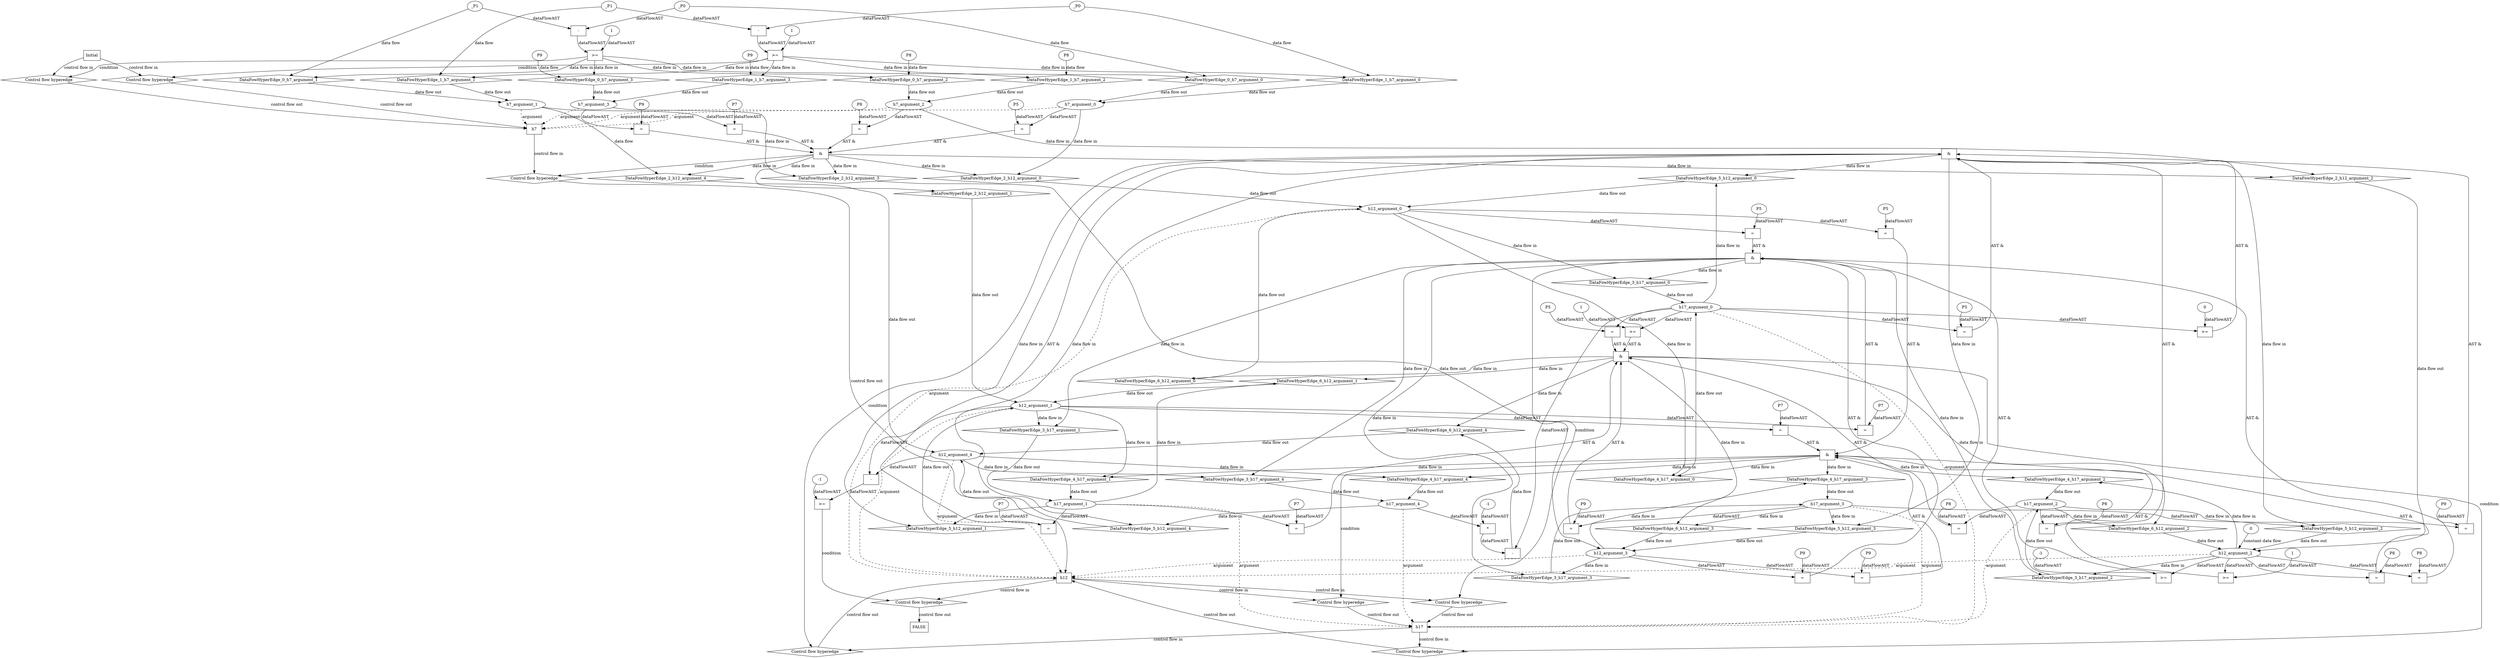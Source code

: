 digraph dag {
"h12" [label="h12" nodeName="h12" class=cfn  shape="rect"];
"h17" [label="h17" nodeName="h17" class=cfn  shape="rect"];
"h7" [label="h7" nodeName="h7" class=cfn  shape="rect"];
FALSE [label="FALSE" nodeName=FALSE class=cfn  shape="rect"];
Initial [label="Initial" nodeName=Initial class=cfn  shape="rect"];
ControlFowHyperEdge_0 [label="Control flow hyperedge" nodeName=ControlFowHyperEdge_0 class=controlFlowHyperEdge shape="diamond"];
"Initial" -> ControlFowHyperEdge_0 [label="control flow in"]
ControlFowHyperEdge_0 -> "h7" [label="control flow out"]
ControlFowHyperEdge_1 [label="Control flow hyperedge" nodeName=ControlFowHyperEdge_1 class=controlFlowHyperEdge shape="diamond"];
"Initial" -> ControlFowHyperEdge_1 [label="control flow in"]
ControlFowHyperEdge_1 -> "h7" [label="control flow out"]
ControlFowHyperEdge_2 [label="Control flow hyperedge" nodeName=ControlFowHyperEdge_2 class=controlFlowHyperEdge shape="diamond"];
"h7" -> ControlFowHyperEdge_2 [label="control flow in"]
ControlFowHyperEdge_2 -> "h12" [label="control flow out"]
ControlFowHyperEdge_3 [label="Control flow hyperedge" nodeName=ControlFowHyperEdge_3 class=controlFlowHyperEdge shape="diamond"];
"h12" -> ControlFowHyperEdge_3 [label="control flow in"]
ControlFowHyperEdge_3 -> "h17" [label="control flow out"]
ControlFowHyperEdge_4 [label="Control flow hyperedge" nodeName=ControlFowHyperEdge_4 class=controlFlowHyperEdge shape="diamond"];
"h12" -> ControlFowHyperEdge_4 [label="control flow in"]
ControlFowHyperEdge_4 -> "h17" [label="control flow out"]
ControlFowHyperEdge_5 [label="Control flow hyperedge" nodeName=ControlFowHyperEdge_5 class=controlFlowHyperEdge shape="diamond"];
"h17" -> ControlFowHyperEdge_5 [label="control flow in"]
ControlFowHyperEdge_5 -> "h12" [label="control flow out"]
ControlFowHyperEdge_6 [label="Control flow hyperedge" nodeName=ControlFowHyperEdge_6 class=controlFlowHyperEdge shape="diamond"];
"h17" -> ControlFowHyperEdge_6 [label="control flow in"]
ControlFowHyperEdge_6 -> "h12" [label="control flow out"]
ControlFowHyperEdge_7 [label="Control flow hyperedge" nodeName=ControlFowHyperEdge_7 class=controlFlowHyperEdge shape="diamond"];
"h12" -> ControlFowHyperEdge_7 [label="control flow in"]
ControlFowHyperEdge_7 -> "FALSE" [label="control flow out"]
"h7_argument_0" [label="h7_argument_0" nodeName=argument0 class=argument  head="h7" shape="oval"];
"h7_argument_0" -> "h7"[label="argument" style="dashed"]
"h7_argument_1" [label="h7_argument_1" nodeName=argument1 class=argument  head="h7" shape="oval"];
"h7_argument_1" -> "h7"[label="argument" style="dashed"]
"h7_argument_2" [label="h7_argument_2" nodeName=argument2 class=argument  head="h7" shape="oval"];
"h7_argument_2" -> "h7"[label="argument" style="dashed"]
"h7_argument_3" [label="h7_argument_3" nodeName=argument3 class=argument  head="h7" shape="oval"];
"h7_argument_3" -> "h7"[label="argument" style="dashed"]
"h12_argument_0" [label="h12_argument_0" nodeName=argument0 class=argument  head="h12" shape="oval"];
"h12_argument_0" -> "h12"[label="argument" style="dashed"]
"h12_argument_1" [label="h12_argument_1" nodeName=argument1 class=argument  head="h12" shape="oval"];
"h12_argument_1" -> "h12"[label="argument" style="dashed"]
"h12_argument_2" [label="h12_argument_2" nodeName=argument2 class=argument  head="h12" shape="oval"];
"h12_argument_2" -> "h12"[label="argument" style="dashed"]
"h12_argument_3" [label="h12_argument_3" nodeName=argument3 class=argument  head="h12" shape="oval"];
"h12_argument_3" -> "h12"[label="argument" style="dashed"]
"h12_argument_4" [label="h12_argument_4" nodeName=argument4 class=argument  head="h12" shape="oval"];
"h12_argument_4" -> "h12"[label="argument" style="dashed"]
"h17_argument_0" [label="h17_argument_0" nodeName=argument0 class=argument  head="h17" shape="oval"];
"h17_argument_0" -> "h17"[label="argument" style="dashed"]
"h17_argument_1" [label="h17_argument_1" nodeName=argument1 class=argument  head="h17" shape="oval"];
"h17_argument_1" -> "h17"[label="argument" style="dashed"]
"h17_argument_2" [label="h17_argument_2" nodeName=argument2 class=argument  head="h17" shape="oval"];
"h17_argument_2" -> "h17"[label="argument" style="dashed"]
"h17_argument_3" [label="h17_argument_3" nodeName=argument3 class=argument  head="h17" shape="oval"];
"h17_argument_3" -> "h17"[label="argument" style="dashed"]
"h17_argument_4" [label="h17_argument_4" nodeName=argument4 class=argument  head="h17" shape="oval"];
"h17_argument_4" -> "h17"[label="argument" style="dashed"]

"xxxh7___Initial_0xxxguard_0_node_0" [label=">=" nodeName="xxxh7___Initial_0xxxguard_0_node_0" class=Operator  shape="rect"];
"xxxh7___Initial_0xxxguard_0_node_1" [label="-" nodeName="xxxh7___Initial_0xxxguard_0_node_1" class= Operator shape="rect"];
"xxxh7___Initial_0xxxguard_0_node_4" [label="1" nodeName="xxxh7___Initial_0xxxguard_0_node_4" class=Literal ];
"xxxh7___Initial_0xxxguard_0_node_1" -> "xxxh7___Initial_0xxxguard_0_node_0"[label="dataFlowAST"]
"xxxh7___Initial_0xxxguard_0_node_4" -> "xxxh7___Initial_0xxxguard_0_node_0"[label="dataFlowAST"]
"xxxh7___Initial_0xxxdataFlow1_node_0" -> "xxxh7___Initial_0xxxguard_0_node_1"[label="dataFlowAST"]
"xxxh7___Initial_0xxxdataFlow_0_node_0" -> "xxxh7___Initial_0xxxguard_0_node_1"[label="dataFlowAST"]

"xxxh7___Initial_0xxxguard_0_node_0" -> "ControlFowHyperEdge_0" [label="condition"];
"xxxh7___Initial_0xxxdataFlow_0_node_0" [label="_P0" nodeName="xxxh7___Initial_0xxxdataFlow_0_node_0" class=Constant ];

"xxxh7___Initial_0xxxdataFlow_0_node_0" -> "DataFowHyperEdge_0_h7_argument_0" [label="data flow"];
"xxxh7___Initial_0xxxdataFlow1_node_0" [label="_P1" nodeName="xxxh7___Initial_0xxxdataFlow1_node_0" class=Constant ];

"xxxh7___Initial_0xxxdataFlow1_node_0" -> "DataFowHyperEdge_0_h7_argument_1" [label="data flow"];
"xxxh7___Initial_0xxxdataFlow2_node_0" [label="P8" nodeName="xxxh7___Initial_0xxxdataFlow2_node_0" class=Constant ];

"xxxh7___Initial_0xxxdataFlow2_node_0" -> "DataFowHyperEdge_0_h7_argument_2" [label="data flow"];
"xxxh7___Initial_0xxxdataFlow3_node_0" [label="P9" nodeName="xxxh7___Initial_0xxxdataFlow3_node_0" class=Constant ];

"xxxh7___Initial_0xxxdataFlow3_node_0" -> "DataFowHyperEdge_0_h7_argument_3" [label="data flow"];
"xxxh7___Initial_1xxxguard_0_node_0" [label=">=" nodeName="xxxh7___Initial_1xxxguard_0_node_0" class=Operator  shape="rect"];
"xxxh7___Initial_1xxxguard_0_node_1" [label="-" nodeName="xxxh7___Initial_1xxxguard_0_node_1" class= Operator shape="rect"];
"xxxh7___Initial_1xxxguard_0_node_4" [label="1" nodeName="xxxh7___Initial_1xxxguard_0_node_4" class=Literal ];
"xxxh7___Initial_1xxxguard_0_node_1" -> "xxxh7___Initial_1xxxguard_0_node_0"[label="dataFlowAST"]
"xxxh7___Initial_1xxxguard_0_node_4" -> "xxxh7___Initial_1xxxguard_0_node_0"[label="dataFlowAST"]
"xxxh7___Initial_1xxxdataFlow_0_node_0" -> "xxxh7___Initial_1xxxguard_0_node_1"[label="dataFlowAST"]
"xxxh7___Initial_1xxxdataFlow1_node_0" -> "xxxh7___Initial_1xxxguard_0_node_1"[label="dataFlowAST"]

"xxxh7___Initial_1xxxguard_0_node_0" -> "ControlFowHyperEdge_1" [label="condition"];
"xxxh7___Initial_1xxxdataFlow_0_node_0" [label="_P0" nodeName="xxxh7___Initial_1xxxdataFlow_0_node_0" class=Constant ];

"xxxh7___Initial_1xxxdataFlow_0_node_0" -> "DataFowHyperEdge_1_h7_argument_0" [label="data flow"];
"xxxh7___Initial_1xxxdataFlow1_node_0" [label="_P1" nodeName="xxxh7___Initial_1xxxdataFlow1_node_0" class=Constant ];

"xxxh7___Initial_1xxxdataFlow1_node_0" -> "DataFowHyperEdge_1_h7_argument_1" [label="data flow"];
"xxxh7___Initial_1xxxdataFlow2_node_0" [label="P8" nodeName="xxxh7___Initial_1xxxdataFlow2_node_0" class=Constant ];

"xxxh7___Initial_1xxxdataFlow2_node_0" -> "DataFowHyperEdge_1_h7_argument_2" [label="data flow"];
"xxxh7___Initial_1xxxdataFlow3_node_0" [label="P9" nodeName="xxxh7___Initial_1xxxdataFlow3_node_0" class=Constant ];

"xxxh7___Initial_1xxxdataFlow3_node_0" -> "DataFowHyperEdge_1_h7_argument_3" [label="data flow"];
"xxxh12___h7_2xxx_and" [label="&" nodeName="xxxh12___h7_2xxx_and" class=Operator shape="rect"];
"xxxh12___h7_2xxxguard_0_node_0" [label="=" nodeName="xxxh12___h7_2xxxguard_0_node_0" class=Operator  shape="rect"];
"xxxh12___h7_2xxxguard_0_node_1" [label="P5" nodeName="xxxh12___h7_2xxxguard_0_node_1" class=Constant ];
"xxxh12___h7_2xxxguard_0_node_1" -> "xxxh12___h7_2xxxguard_0_node_0"[label="dataFlowAST"]
"h7_argument_0" -> "xxxh12___h7_2xxxguard_0_node_0"[label="dataFlowAST"]

"xxxh12___h7_2xxxguard_0_node_0" -> "xxxh12___h7_2xxx_and" [label="AST &"];
"xxxh12___h7_2xxxguard1_node_0" [label="=" nodeName="xxxh12___h7_2xxxguard1_node_0" class=Operator  shape="rect"];
"xxxh12___h7_2xxxguard1_node_1" [label="P8" nodeName="xxxh12___h7_2xxxguard1_node_1" class=Constant ];
"xxxh12___h7_2xxxguard1_node_1" -> "xxxh12___h7_2xxxguard1_node_0"[label="dataFlowAST"]
"h7_argument_2" -> "xxxh12___h7_2xxxguard1_node_0"[label="dataFlowAST"]

"xxxh12___h7_2xxxguard1_node_0" -> "xxxh12___h7_2xxx_and" [label="AST &"];
"xxxh12___h7_2xxxguard2_node_0" [label="=" nodeName="xxxh12___h7_2xxxguard2_node_0" class=Operator  shape="rect"];
"xxxh12___h7_2xxxguard2_node_1" [label="P9" nodeName="xxxh12___h7_2xxxguard2_node_1" class=Constant ];
"xxxh12___h7_2xxxguard2_node_1" -> "xxxh12___h7_2xxxguard2_node_0"[label="dataFlowAST"]
"h7_argument_3" -> "xxxh12___h7_2xxxguard2_node_0"[label="dataFlowAST"]

"xxxh12___h7_2xxxguard2_node_0" -> "xxxh12___h7_2xxx_and" [label="AST &"];
"xxxh12___h7_2xxxguard3_node_0" [label="=" nodeName="xxxh12___h7_2xxxguard3_node_0" class=Operator  shape="rect"];
"xxxh12___h7_2xxxguard3_node_1" [label="P7" nodeName="xxxh12___h7_2xxxguard3_node_1" class=Constant ];
"xxxh12___h7_2xxxguard3_node_1" -> "xxxh12___h7_2xxxguard3_node_0"[label="dataFlowAST"]
"h7_argument_1" -> "xxxh12___h7_2xxxguard3_node_0"[label="dataFlowAST"]

"xxxh12___h7_2xxxguard3_node_0" -> "xxxh12___h7_2xxx_and" [label="AST &"];
"xxxh12___h7_2xxx_and" -> "ControlFowHyperEdge_2" [label="condition"];

"h7_argument_1" -> "DataFowHyperEdge_2_h12_argument_4" [label="data flow"];
"xxxh17___h12_3xxx_and" [label="&" nodeName="xxxh17___h12_3xxx_and" class=Operator shape="rect"];
"xxxh17___h12_3xxxguard2_node_0" [label=">=" nodeName="xxxh17___h12_3xxxguard2_node_0" class=Operator  shape="rect"];
"xxxh17___h12_3xxxguard2_node_1" [label="-1" nodeName="xxxh17___h12_3xxxguard2_node_1" class=Literal ];
"xxxh17___h12_3xxxguard2_node_1" -> "xxxh17___h12_3xxxguard2_node_0"[label="dataFlowAST"]
"h12_argument_2" -> "xxxh17___h12_3xxxguard2_node_0"[label="dataFlowAST"]

"xxxh17___h12_3xxxguard2_node_0" -> "xxxh17___h12_3xxx_and" [label="AST &"];
"xxxh17___h12_3xxxguard4_node_0" [label="=" nodeName="xxxh17___h12_3xxxguard4_node_0" class=Operator  shape="rect"];
"xxxh17___h12_3xxxguard4_node_1" [label="P7" nodeName="xxxh17___h12_3xxxguard4_node_1" class=Constant ];
"xxxh17___h12_3xxxguard4_node_1" -> "xxxh17___h12_3xxxguard4_node_0"[label="dataFlowAST"]
"h12_argument_1" -> "xxxh17___h12_3xxxguard4_node_0"[label="dataFlowAST"]

"xxxh17___h12_3xxxguard4_node_0" -> "xxxh17___h12_3xxx_and" [label="AST &"];
"xxxh17___h12_3xxxguard1_node_0" [label="=" nodeName="xxxh17___h12_3xxxguard1_node_0" class=Operator  shape="rect"];
"xxxh17___h12_3xxxguard1_node_1" [label="P8" nodeName="xxxh17___h12_3xxxguard1_node_1" class=Constant ];
"xxxh17___h12_3xxxguard1_node_1" -> "xxxh17___h12_3xxxguard1_node_0"[label="dataFlowAST"]
"h12_argument_2" -> "xxxh17___h12_3xxxguard1_node_0"[label="dataFlowAST"]

"xxxh17___h12_3xxxguard1_node_0" -> "xxxh17___h12_3xxx_and" [label="AST &"];
"xxxh17___h12_3xxxguard_0_node_0" [label="=" nodeName="xxxh17___h12_3xxxguard_0_node_0" class=Operator  shape="rect"];
"xxxh17___h12_3xxxguard_0_node_1" [label="P9" nodeName="xxxh17___h12_3xxxguard_0_node_1" class=Constant ];
"xxxh17___h12_3xxxguard_0_node_1" -> "xxxh17___h12_3xxxguard_0_node_0"[label="dataFlowAST"]
"h12_argument_3" -> "xxxh17___h12_3xxxguard_0_node_0"[label="dataFlowAST"]

"xxxh17___h12_3xxxguard_0_node_0" -> "xxxh17___h12_3xxx_and" [label="AST &"];
"xxxh17___h12_3xxxguard3_node_0" [label="=" nodeName="xxxh17___h12_3xxxguard3_node_0" class=Operator  shape="rect"];
"xxxh17___h12_3xxxguard3_node_1" [label="P5" nodeName="xxxh17___h12_3xxxguard3_node_1" class=Constant ];
"xxxh17___h12_3xxxguard3_node_1" -> "xxxh17___h12_3xxxguard3_node_0"[label="dataFlowAST"]
"h12_argument_0" -> "xxxh17___h12_3xxxguard3_node_0"[label="dataFlowAST"]

"xxxh17___h12_3xxxguard3_node_0" -> "xxxh17___h12_3xxx_and" [label="AST &"];
"xxxh17___h12_3xxx_and" -> "ControlFowHyperEdge_3" [label="condition"];
"xxxh17___h12_4xxx_and" [label="&" nodeName="xxxh17___h12_4xxx_and" class=Operator shape="rect"];
"xxxh17___h12_4xxxguard3_node_0" [label="=" nodeName="xxxh17___h12_4xxxguard3_node_0" class=Operator  shape="rect"];
"xxxh17___h12_4xxxguard3_node_1" [label="P5" nodeName="xxxh17___h12_4xxxguard3_node_1" class=Constant ];
"xxxh17___h12_4xxxguard3_node_1" -> "xxxh17___h12_4xxxguard3_node_0"[label="dataFlowAST"]
"h12_argument_0" -> "xxxh17___h12_4xxxguard3_node_0"[label="dataFlowAST"]

"xxxh17___h12_4xxxguard3_node_0" -> "xxxh17___h12_4xxx_and" [label="AST &"];
"xxxh17___h12_4xxxguard2_node_0" [label=">=" nodeName="xxxh17___h12_4xxxguard2_node_0" class=Operator  shape="rect"];
"xxxh17___h12_4xxxguard2_node_2" [label="1" nodeName="xxxh17___h12_4xxxguard2_node_2" class=Literal ];
"h12_argument_2" -> "xxxh17___h12_4xxxguard2_node_0"[label="dataFlowAST"]
"xxxh17___h12_4xxxguard2_node_2" -> "xxxh17___h12_4xxxguard2_node_0"[label="dataFlowAST"]

"xxxh17___h12_4xxxguard2_node_0" -> "xxxh17___h12_4xxx_and" [label="AST &"];
"xxxh17___h12_4xxxguard_0_node_0" [label="=" nodeName="xxxh17___h12_4xxxguard_0_node_0" class=Operator  shape="rect"];
"xxxh17___h12_4xxxguard_0_node_1" [label="P9" nodeName="xxxh17___h12_4xxxguard_0_node_1" class=Constant ];
"xxxh17___h12_4xxxguard_0_node_1" -> "xxxh17___h12_4xxxguard_0_node_0"[label="dataFlowAST"]
"h12_argument_3" -> "xxxh17___h12_4xxxguard_0_node_0"[label="dataFlowAST"]

"xxxh17___h12_4xxxguard_0_node_0" -> "xxxh17___h12_4xxx_and" [label="AST &"];
"xxxh17___h12_4xxxguard1_node_0" [label="=" nodeName="xxxh17___h12_4xxxguard1_node_0" class=Operator  shape="rect"];
"xxxh17___h12_4xxxguard1_node_1" [label="P8" nodeName="xxxh17___h12_4xxxguard1_node_1" class=Constant ];
"xxxh17___h12_4xxxguard1_node_1" -> "xxxh17___h12_4xxxguard1_node_0"[label="dataFlowAST"]
"h12_argument_2" -> "xxxh17___h12_4xxxguard1_node_0"[label="dataFlowAST"]

"xxxh17___h12_4xxxguard1_node_0" -> "xxxh17___h12_4xxx_and" [label="AST &"];
"xxxh17___h12_4xxxguard4_node_0" [label="=" nodeName="xxxh17___h12_4xxxguard4_node_0" class=Operator  shape="rect"];
"xxxh17___h12_4xxxguard4_node_1" [label="P7" nodeName="xxxh17___h12_4xxxguard4_node_1" class=Constant ];
"xxxh17___h12_4xxxguard4_node_1" -> "xxxh17___h12_4xxxguard4_node_0"[label="dataFlowAST"]
"h12_argument_1" -> "xxxh17___h12_4xxxguard4_node_0"[label="dataFlowAST"]

"xxxh17___h12_4xxxguard4_node_0" -> "xxxh17___h12_4xxx_and" [label="AST &"];
"xxxh17___h12_4xxx_and" -> "ControlFowHyperEdge_4" [label="condition"];
"xxxh12___h17_5xxx_and" [label="&" nodeName="xxxh12___h17_5xxx_and" class=Operator shape="rect"];
"xxxh12___h17_5xxxguard4_node_0" [label="=" nodeName="xxxh12___h17_5xxxguard4_node_0" class=Operator  shape="rect"];
"xxxh12___h17_5xxxguard4_node_1" [label="P7" nodeName="xxxh12___h17_5xxxguard4_node_1" class=Constant ];
"xxxh12___h17_5xxxguard4_node_1" -> "xxxh12___h17_5xxxguard4_node_0"[label="dataFlowAST"]
"h17_argument_1" -> "xxxh12___h17_5xxxguard4_node_0"[label="dataFlowAST"]

"xxxh12___h17_5xxxguard4_node_0" -> "xxxh12___h17_5xxx_and" [label="AST &"];
"xxxh12___h17_5xxxguard1_node_0" [label="=" nodeName="xxxh12___h17_5xxxguard1_node_0" class=Operator  shape="rect"];
"xxxh12___h17_5xxxguard1_node_1" [label="P8" nodeName="xxxh12___h17_5xxxguard1_node_1" class=Constant ];
"xxxh12___h17_5xxxguard1_node_1" -> "xxxh12___h17_5xxxguard1_node_0"[label="dataFlowAST"]
"h17_argument_2" -> "xxxh12___h17_5xxxguard1_node_0"[label="dataFlowAST"]

"xxxh12___h17_5xxxguard1_node_0" -> "xxxh12___h17_5xxx_and" [label="AST &"];
"xxxh12___h17_5xxxguard_0_node_0" [label="=" nodeName="xxxh12___h17_5xxxguard_0_node_0" class=Operator  shape="rect"];
"xxxh12___h17_5xxxguard_0_node_1" [label="P9" nodeName="xxxh12___h17_5xxxguard_0_node_1" class=Constant ];
"xxxh12___h17_5xxxguard_0_node_1" -> "xxxh12___h17_5xxxguard_0_node_0"[label="dataFlowAST"]
"h17_argument_3" -> "xxxh12___h17_5xxxguard_0_node_0"[label="dataFlowAST"]

"xxxh12___h17_5xxxguard_0_node_0" -> "xxxh12___h17_5xxx_and" [label="AST &"];
"xxxh12___h17_5xxxguard3_node_0" [label="=" nodeName="xxxh12___h17_5xxxguard3_node_0" class=Operator  shape="rect"];
"xxxh12___h17_5xxxguard3_node_1" [label="P5" nodeName="xxxh12___h17_5xxxguard3_node_1" class=Constant ];
"xxxh12___h17_5xxxguard3_node_1" -> "xxxh12___h17_5xxxguard3_node_0"[label="dataFlowAST"]
"h17_argument_0" -> "xxxh12___h17_5xxxguard3_node_0"[label="dataFlowAST"]

"xxxh12___h17_5xxxguard3_node_0" -> "xxxh12___h17_5xxx_and" [label="AST &"];
"xxxh12___h17_5xxxguard2_node_0" [label=">=" nodeName="xxxh12___h17_5xxxguard2_node_0" class=Operator  shape="rect"];
"xxxh12___h17_5xxxguard2_node_1" [label="0" nodeName="xxxh12___h17_5xxxguard2_node_1" class=Literal ];
"xxxh12___h17_5xxxguard2_node_1" -> "xxxh12___h17_5xxxguard2_node_0"[label="dataFlowAST"]
"h17_argument_0" -> "xxxh12___h17_5xxxguard2_node_0"[label="dataFlowAST"]

"xxxh12___h17_5xxxguard2_node_0" -> "xxxh12___h17_5xxx_and" [label="AST &"];
"xxxh12___h17_5xxx_and" -> "ControlFowHyperEdge_5" [label="condition"];
"xxxh12___h17_6xxx_and" [label="&" nodeName="xxxh12___h17_6xxx_and" class=Operator shape="rect"];
"xxxh12___h17_6xxxguard3_node_0" [label="=" nodeName="xxxh12___h17_6xxxguard3_node_0" class=Operator  shape="rect"];
"xxxh12___h17_6xxxguard3_node_1" [label="P5" nodeName="xxxh12___h17_6xxxguard3_node_1" class=Constant ];
"xxxh12___h17_6xxxguard3_node_1" -> "xxxh12___h17_6xxxguard3_node_0"[label="dataFlowAST"]
"h17_argument_0" -> "xxxh12___h17_6xxxguard3_node_0"[label="dataFlowAST"]

"xxxh12___h17_6xxxguard3_node_0" -> "xxxh12___h17_6xxx_and" [label="AST &"];
"xxxh12___h17_6xxxguard4_node_0" [label="=" nodeName="xxxh12___h17_6xxxguard4_node_0" class=Operator  shape="rect"];
"xxxh12___h17_6xxxguard4_node_1" [label="P7" nodeName="xxxh12___h17_6xxxguard4_node_1" class=Constant ];
"xxxh12___h17_6xxxguard4_node_1" -> "xxxh12___h17_6xxxguard4_node_0"[label="dataFlowAST"]
"h17_argument_1" -> "xxxh12___h17_6xxxguard4_node_0"[label="dataFlowAST"]

"xxxh12___h17_6xxxguard4_node_0" -> "xxxh12___h17_6xxx_and" [label="AST &"];
"xxxh12___h17_6xxxguard2_node_0" [label=">=" nodeName="xxxh12___h17_6xxxguard2_node_0" class=Operator  shape="rect"];
"xxxh12___h17_6xxxguard2_node_2" [label="1" nodeName="xxxh12___h17_6xxxguard2_node_2" class=Literal ];
"h17_argument_0" -> "xxxh12___h17_6xxxguard2_node_0"[label="dataFlowAST"]
"xxxh12___h17_6xxxguard2_node_2" -> "xxxh12___h17_6xxxguard2_node_0"[label="dataFlowAST"]

"xxxh12___h17_6xxxguard2_node_0" -> "xxxh12___h17_6xxx_and" [label="AST &"];
"xxxh12___h17_6xxxguard_0_node_0" [label="=" nodeName="xxxh12___h17_6xxxguard_0_node_0" class=Operator  shape="rect"];
"xxxh12___h17_6xxxguard_0_node_1" [label="P9" nodeName="xxxh12___h17_6xxxguard_0_node_1" class=Constant ];
"xxxh12___h17_6xxxguard_0_node_1" -> "xxxh12___h17_6xxxguard_0_node_0"[label="dataFlowAST"]
"h17_argument_3" -> "xxxh12___h17_6xxxguard_0_node_0"[label="dataFlowAST"]

"xxxh12___h17_6xxxguard_0_node_0" -> "xxxh12___h17_6xxx_and" [label="AST &"];
"xxxh12___h17_6xxxguard1_node_0" [label="=" nodeName="xxxh12___h17_6xxxguard1_node_0" class=Operator  shape="rect"];
"xxxh12___h17_6xxxguard1_node_1" [label="P8" nodeName="xxxh12___h17_6xxxguard1_node_1" class=Constant ];
"xxxh12___h17_6xxxguard1_node_1" -> "xxxh12___h17_6xxxguard1_node_0"[label="dataFlowAST"]
"h17_argument_2" -> "xxxh12___h17_6xxxguard1_node_0"[label="dataFlowAST"]

"xxxh12___h17_6xxxguard1_node_0" -> "xxxh12___h17_6xxx_and" [label="AST &"];
"xxxh12___h17_6xxx_and" -> "ControlFowHyperEdge_6" [label="condition"];
"xxxh12___h17_6xxxdataFlow_0_node_0" [label="-" nodeName="xxxh12___h17_6xxxdataFlow_0_node_0" class= Operator shape="rect"];
"xxxh12___h17_6xxxdataFlow_0_node_2" [label="*" nodeName="xxxh12___h17_6xxxdataFlow_0_node_2" class=Operator  shape="rect"];
"xxxh12___h17_6xxxdataFlow_0_node_3" [label="-1" nodeName="xxxh12___h17_6xxxdataFlow_0_node_3" class=Coeff ];
"h17_argument_0" -> "xxxh12___h17_6xxxdataFlow_0_node_0"[label="dataFlowAST"]
"xxxh12___h17_6xxxdataFlow_0_node_2" -> "xxxh12___h17_6xxxdataFlow_0_node_0"[label="dataFlowAST"]
"h17_argument_4" -> "xxxh12___h17_6xxxdataFlow_0_node_2"[label="dataFlowAST"]
"xxxh12___h17_6xxxdataFlow_0_node_3" -> "xxxh12___h17_6xxxdataFlow_0_node_2"[label="dataFlowAST"]

"xxxh12___h17_6xxxdataFlow_0_node_0" -> "DataFowHyperEdge_6_h12_argument_4" [label="data flow"];
"xxxFALSE___h12_7xxxguard_0_node_0" [label=">=" nodeName="xxxFALSE___h12_7xxxguard_0_node_0" class=Operator  shape="rect"];
"xxxFALSE___h12_7xxxguard_0_node_1" [label="-1" nodeName="xxxFALSE___h12_7xxxguard_0_node_1" class=Literal ];
"xxxFALSE___h12_7xxxguard_0_node_2" [label="-" nodeName="xxxFALSE___h12_7xxxguard_0_node_2" class= Operator shape="rect"];
"xxxFALSE___h12_7xxxguard_0_node_1" -> "xxxFALSE___h12_7xxxguard_0_node_0"[label="dataFlowAST"]
"xxxFALSE___h12_7xxxguard_0_node_2" -> "xxxFALSE___h12_7xxxguard_0_node_0"[label="dataFlowAST"]
"h12_argument_4" -> "xxxFALSE___h12_7xxxguard_0_node_2"[label="dataFlowAST"]
"h12_argument_1" -> "xxxFALSE___h12_7xxxguard_0_node_2"[label="dataFlowAST"]

"xxxFALSE___h12_7xxxguard_0_node_0" -> "ControlFowHyperEdge_7" [label="condition"];
"DataFowHyperEdge_0_h7_argument_0" [label="DataFowHyperEdge_0_h7_argument_0" nodeName="DataFowHyperEdge_0_h7_argument_0" class=DataFlowHyperedge shape="diamond"];
"DataFowHyperEdge_0_h7_argument_0" -> "h7_argument_0"[label="data flow out"]
"xxxh7___Initial_0xxxguard_0_node_0" -> "DataFowHyperEdge_0_h7_argument_0"[label="data flow in"]
"DataFowHyperEdge_0_h7_argument_1" [label="DataFowHyperEdge_0_h7_argument_1" nodeName="DataFowHyperEdge_0_h7_argument_1" class=DataFlowHyperedge shape="diamond"];
"DataFowHyperEdge_0_h7_argument_1" -> "h7_argument_1"[label="data flow out"]
"xxxh7___Initial_0xxxguard_0_node_0" -> "DataFowHyperEdge_0_h7_argument_1"[label="data flow in"]
"DataFowHyperEdge_0_h7_argument_2" [label="DataFowHyperEdge_0_h7_argument_2" nodeName="DataFowHyperEdge_0_h7_argument_2" class=DataFlowHyperedge shape="diamond"];
"DataFowHyperEdge_0_h7_argument_2" -> "h7_argument_2"[label="data flow out"]
"xxxh7___Initial_0xxxguard_0_node_0" -> "DataFowHyperEdge_0_h7_argument_2"[label="data flow in"]
"DataFowHyperEdge_0_h7_argument_3" [label="DataFowHyperEdge_0_h7_argument_3" nodeName="DataFowHyperEdge_0_h7_argument_3" class=DataFlowHyperedge shape="diamond"];
"DataFowHyperEdge_0_h7_argument_3" -> "h7_argument_3"[label="data flow out"]
"xxxh7___Initial_0xxxguard_0_node_0" -> "DataFowHyperEdge_0_h7_argument_3"[label="data flow in"]
"DataFowHyperEdge_1_h7_argument_0" [label="DataFowHyperEdge_1_h7_argument_0" nodeName="DataFowHyperEdge_1_h7_argument_0" class=DataFlowHyperedge shape="diamond"];
"DataFowHyperEdge_1_h7_argument_0" -> "h7_argument_0"[label="data flow out"]
"xxxh7___Initial_1xxxguard_0_node_0" -> "DataFowHyperEdge_1_h7_argument_0"[label="data flow in"]
"DataFowHyperEdge_1_h7_argument_1" [label="DataFowHyperEdge_1_h7_argument_1" nodeName="DataFowHyperEdge_1_h7_argument_1" class=DataFlowHyperedge shape="diamond"];
"DataFowHyperEdge_1_h7_argument_1" -> "h7_argument_1"[label="data flow out"]
"xxxh7___Initial_1xxxguard_0_node_0" -> "DataFowHyperEdge_1_h7_argument_1"[label="data flow in"]
"DataFowHyperEdge_1_h7_argument_2" [label="DataFowHyperEdge_1_h7_argument_2" nodeName="DataFowHyperEdge_1_h7_argument_2" class=DataFlowHyperedge shape="diamond"];
"DataFowHyperEdge_1_h7_argument_2" -> "h7_argument_2"[label="data flow out"]
"xxxh7___Initial_1xxxguard_0_node_0" -> "DataFowHyperEdge_1_h7_argument_2"[label="data flow in"]
"DataFowHyperEdge_1_h7_argument_3" [label="DataFowHyperEdge_1_h7_argument_3" nodeName="DataFowHyperEdge_1_h7_argument_3" class=DataFlowHyperedge shape="diamond"];
"DataFowHyperEdge_1_h7_argument_3" -> "h7_argument_3"[label="data flow out"]
"xxxh7___Initial_1xxxguard_0_node_0" -> "DataFowHyperEdge_1_h7_argument_3"[label="data flow in"]
"DataFowHyperEdge_2_h12_argument_0" [label="DataFowHyperEdge_2_h12_argument_0" nodeName="DataFowHyperEdge_2_h12_argument_0" class=DataFlowHyperedge shape="diamond"];
"DataFowHyperEdge_2_h12_argument_0" -> "h12_argument_0"[label="data flow out"]
"xxxh12___h7_2xxx_and" -> "DataFowHyperEdge_2_h12_argument_0"[label="data flow in"]
"DataFowHyperEdge_2_h12_argument_1" [label="DataFowHyperEdge_2_h12_argument_1" nodeName="DataFowHyperEdge_2_h12_argument_1" class=DataFlowHyperedge shape="diamond"];
"DataFowHyperEdge_2_h12_argument_1" -> "h12_argument_1"[label="data flow out"]
"xxxh12___h7_2xxx_and" -> "DataFowHyperEdge_2_h12_argument_1"[label="data flow in"]
"DataFowHyperEdge_2_h12_argument_2" [label="DataFowHyperEdge_2_h12_argument_2" nodeName="DataFowHyperEdge_2_h12_argument_2" class=DataFlowHyperedge shape="diamond"];
"DataFowHyperEdge_2_h12_argument_2" -> "h12_argument_2"[label="data flow out"]
"xxxh12___h7_2xxx_and" -> "DataFowHyperEdge_2_h12_argument_2"[label="data flow in"]
"DataFowHyperEdge_2_h12_argument_3" [label="DataFowHyperEdge_2_h12_argument_3" nodeName="DataFowHyperEdge_2_h12_argument_3" class=DataFlowHyperedge shape="diamond"];
"DataFowHyperEdge_2_h12_argument_3" -> "h12_argument_3"[label="data flow out"]
"xxxh12___h7_2xxx_and" -> "DataFowHyperEdge_2_h12_argument_3"[label="data flow in"]
"DataFowHyperEdge_2_h12_argument_4" [label="DataFowHyperEdge_2_h12_argument_4" nodeName="DataFowHyperEdge_2_h12_argument_4" class=DataFlowHyperedge shape="diamond"];
"DataFowHyperEdge_2_h12_argument_4" -> "h12_argument_4"[label="data flow out"]
"xxxh12___h7_2xxx_and" -> "DataFowHyperEdge_2_h12_argument_4"[label="data flow in"]
"DataFowHyperEdge_3_h17_argument_0" [label="DataFowHyperEdge_3_h17_argument_0" nodeName="DataFowHyperEdge_3_h17_argument_0" class=DataFlowHyperedge shape="diamond"];
"DataFowHyperEdge_3_h17_argument_0" -> "h17_argument_0"[label="data flow out"]
"xxxh17___h12_3xxx_and" -> "DataFowHyperEdge_3_h17_argument_0"[label="data flow in"]
"DataFowHyperEdge_3_h17_argument_1" [label="DataFowHyperEdge_3_h17_argument_1" nodeName="DataFowHyperEdge_3_h17_argument_1" class=DataFlowHyperedge shape="diamond"];
"DataFowHyperEdge_3_h17_argument_1" -> "h17_argument_1"[label="data flow out"]
"xxxh17___h12_3xxx_and" -> "DataFowHyperEdge_3_h17_argument_1"[label="data flow in"]
"DataFowHyperEdge_3_h17_argument_2" [label="DataFowHyperEdge_3_h17_argument_2" nodeName="DataFowHyperEdge_3_h17_argument_2" class=DataFlowHyperedge shape="diamond"];
"DataFowHyperEdge_3_h17_argument_2" -> "h17_argument_2"[label="data flow out"]
"xxxh17___h12_3xxx_and" -> "DataFowHyperEdge_3_h17_argument_2"[label="data flow in"]
"DataFowHyperEdge_3_h17_argument_3" [label="DataFowHyperEdge_3_h17_argument_3" nodeName="DataFowHyperEdge_3_h17_argument_3" class=DataFlowHyperedge shape="diamond"];
"DataFowHyperEdge_3_h17_argument_3" -> "h17_argument_3"[label="data flow out"]
"xxxh17___h12_3xxx_and" -> "DataFowHyperEdge_3_h17_argument_3"[label="data flow in"]
"DataFowHyperEdge_3_h17_argument_4" [label="DataFowHyperEdge_3_h17_argument_4" nodeName="DataFowHyperEdge_3_h17_argument_4" class=DataFlowHyperedge shape="diamond"];
"DataFowHyperEdge_3_h17_argument_4" -> "h17_argument_4"[label="data flow out"]
"xxxh17___h12_3xxx_and" -> "DataFowHyperEdge_3_h17_argument_4"[label="data flow in"]
"DataFowHyperEdge_4_h17_argument_0" [label="DataFowHyperEdge_4_h17_argument_0" nodeName="DataFowHyperEdge_4_h17_argument_0" class=DataFlowHyperedge shape="diamond"];
"DataFowHyperEdge_4_h17_argument_0" -> "h17_argument_0"[label="data flow out"]
"xxxh17___h12_4xxx_and" -> "DataFowHyperEdge_4_h17_argument_0"[label="data flow in"]
"DataFowHyperEdge_4_h17_argument_1" [label="DataFowHyperEdge_4_h17_argument_1" nodeName="DataFowHyperEdge_4_h17_argument_1" class=DataFlowHyperedge shape="diamond"];
"DataFowHyperEdge_4_h17_argument_1" -> "h17_argument_1"[label="data flow out"]
"xxxh17___h12_4xxx_and" -> "DataFowHyperEdge_4_h17_argument_1"[label="data flow in"]
"DataFowHyperEdge_4_h17_argument_2" [label="DataFowHyperEdge_4_h17_argument_2" nodeName="DataFowHyperEdge_4_h17_argument_2" class=DataFlowHyperedge shape="diamond"];
"DataFowHyperEdge_4_h17_argument_2" -> "h17_argument_2"[label="data flow out"]
"xxxh17___h12_4xxx_and" -> "DataFowHyperEdge_4_h17_argument_2"[label="data flow in"]
"DataFowHyperEdge_4_h17_argument_3" [label="DataFowHyperEdge_4_h17_argument_3" nodeName="DataFowHyperEdge_4_h17_argument_3" class=DataFlowHyperedge shape="diamond"];
"DataFowHyperEdge_4_h17_argument_3" -> "h17_argument_3"[label="data flow out"]
"xxxh17___h12_4xxx_and" -> "DataFowHyperEdge_4_h17_argument_3"[label="data flow in"]
"DataFowHyperEdge_4_h17_argument_4" [label="DataFowHyperEdge_4_h17_argument_4" nodeName="DataFowHyperEdge_4_h17_argument_4" class=DataFlowHyperedge shape="diamond"];
"DataFowHyperEdge_4_h17_argument_4" -> "h17_argument_4"[label="data flow out"]
"xxxh17___h12_4xxx_and" -> "DataFowHyperEdge_4_h17_argument_4"[label="data flow in"]
"DataFowHyperEdge_5_h12_argument_0" [label="DataFowHyperEdge_5_h12_argument_0" nodeName="DataFowHyperEdge_5_h12_argument_0" class=DataFlowHyperedge shape="diamond"];
"DataFowHyperEdge_5_h12_argument_0" -> "h12_argument_0"[label="data flow out"]
"xxxh12___h17_5xxx_and" -> "DataFowHyperEdge_5_h12_argument_0"[label="data flow in"]
"DataFowHyperEdge_5_h12_argument_1" [label="DataFowHyperEdge_5_h12_argument_1" nodeName="DataFowHyperEdge_5_h12_argument_1" class=DataFlowHyperedge shape="diamond"];
"DataFowHyperEdge_5_h12_argument_1" -> "h12_argument_1"[label="data flow out"]
"xxxh12___h17_5xxx_and" -> "DataFowHyperEdge_5_h12_argument_1"[label="data flow in"]
"DataFowHyperEdge_5_h12_argument_2" [label="DataFowHyperEdge_5_h12_argument_2" nodeName="DataFowHyperEdge_5_h12_argument_2" class=DataFlowHyperedge shape="diamond"];
"DataFowHyperEdge_5_h12_argument_2" -> "h12_argument_2"[label="data flow out"]
"xxxh12___h17_5xxx_and" -> "DataFowHyperEdge_5_h12_argument_2"[label="data flow in"]
"DataFowHyperEdge_5_h12_argument_3" [label="DataFowHyperEdge_5_h12_argument_3" nodeName="DataFowHyperEdge_5_h12_argument_3" class=DataFlowHyperedge shape="diamond"];
"DataFowHyperEdge_5_h12_argument_3" -> "h12_argument_3"[label="data flow out"]
"xxxh12___h17_5xxx_and" -> "DataFowHyperEdge_5_h12_argument_3"[label="data flow in"]
"DataFowHyperEdge_5_h12_argument_4" [label="DataFowHyperEdge_5_h12_argument_4" nodeName="DataFowHyperEdge_5_h12_argument_4" class=DataFlowHyperedge shape="diamond"];
"DataFowHyperEdge_5_h12_argument_4" -> "h12_argument_4"[label="data flow out"]
"xxxh12___h17_5xxx_and" -> "DataFowHyperEdge_5_h12_argument_4"[label="data flow in"]
"DataFowHyperEdge_6_h12_argument_0" [label="DataFowHyperEdge_6_h12_argument_0" nodeName="DataFowHyperEdge_6_h12_argument_0" class=DataFlowHyperedge shape="diamond"];
"DataFowHyperEdge_6_h12_argument_0" -> "h12_argument_0"[label="data flow out"]
"xxxh12___h17_6xxx_and" -> "DataFowHyperEdge_6_h12_argument_0"[label="data flow in"]
"DataFowHyperEdge_6_h12_argument_1" [label="DataFowHyperEdge_6_h12_argument_1" nodeName="DataFowHyperEdge_6_h12_argument_1" class=DataFlowHyperedge shape="diamond"];
"DataFowHyperEdge_6_h12_argument_1" -> "h12_argument_1"[label="data flow out"]
"xxxh12___h17_6xxx_and" -> "DataFowHyperEdge_6_h12_argument_1"[label="data flow in"]
"DataFowHyperEdge_6_h12_argument_2" [label="DataFowHyperEdge_6_h12_argument_2" nodeName="DataFowHyperEdge_6_h12_argument_2" class=DataFlowHyperedge shape="diamond"];
"DataFowHyperEdge_6_h12_argument_2" -> "h12_argument_2"[label="data flow out"]
"xxxh12___h17_6xxx_and" -> "DataFowHyperEdge_6_h12_argument_2"[label="data flow in"]
"DataFowHyperEdge_6_h12_argument_3" [label="DataFowHyperEdge_6_h12_argument_3" nodeName="DataFowHyperEdge_6_h12_argument_3" class=DataFlowHyperedge shape="diamond"];
"DataFowHyperEdge_6_h12_argument_3" -> "h12_argument_3"[label="data flow out"]
"xxxh12___h17_6xxx_and" -> "DataFowHyperEdge_6_h12_argument_3"[label="data flow in"]
"DataFowHyperEdge_6_h12_argument_4" [label="DataFowHyperEdge_6_h12_argument_4" nodeName="DataFowHyperEdge_6_h12_argument_4" class=DataFlowHyperedge shape="diamond"];
"DataFowHyperEdge_6_h12_argument_4" -> "h12_argument_4"[label="data flow out"]
"xxxh12___h17_6xxx_and" -> "DataFowHyperEdge_6_h12_argument_4"[label="data flow in"]
"xxxFALSE___h12_7xxxh12_argument_2_constant_0" [label="0" nodeName="xxxFALSE___h12_7xxxh12_argument_2_constant_0" class=Constant];
"xxxFALSE___h12_7xxxh12_argument_2_constant_0" -> "h12_argument_2" [label="constant data flow"];
"h7_argument_0" -> "DataFowHyperEdge_2_h12_argument_0"[label="data flow in"]
"h7_argument_2" -> "DataFowHyperEdge_2_h12_argument_2"[label="data flow in"]
"h7_argument_3" -> "DataFowHyperEdge_2_h12_argument_3"[label="data flow in"]
"h12_argument_4" -> "DataFowHyperEdge_3_h17_argument_4"[label="data flow in"]
"h12_argument_0" -> "DataFowHyperEdge_3_h17_argument_0"[label="data flow in"]
"h12_argument_3" -> "DataFowHyperEdge_3_h17_argument_3"[label="data flow in"]
"h12_argument_2" -> "DataFowHyperEdge_3_h17_argument_2"[label="data flow in"]
"h12_argument_1" -> "DataFowHyperEdge_3_h17_argument_1"[label="data flow in"]
"h12_argument_1" -> "DataFowHyperEdge_4_h17_argument_1"[label="data flow in"]
"h12_argument_2" -> "DataFowHyperEdge_4_h17_argument_2"[label="data flow in"]
"h12_argument_3" -> "DataFowHyperEdge_4_h17_argument_3"[label="data flow in"]
"h12_argument_0" -> "DataFowHyperEdge_4_h17_argument_0"[label="data flow in"]
"h12_argument_4" -> "DataFowHyperEdge_4_h17_argument_4"[label="data flow in"]
"h17_argument_0" -> "DataFowHyperEdge_5_h12_argument_0"[label="data flow in"]
"h17_argument_3" -> "DataFowHyperEdge_5_h12_argument_3"[label="data flow in"]
"h17_argument_4" -> "DataFowHyperEdge_5_h12_argument_4"[label="data flow in"]
"h17_argument_1" -> "DataFowHyperEdge_5_h12_argument_1"[label="data flow in"]
"h17_argument_2" -> "DataFowHyperEdge_5_h12_argument_2"[label="data flow in"]
"h17_argument_1" -> "DataFowHyperEdge_6_h12_argument_1"[label="data flow in"]
"h17_argument_2" -> "DataFowHyperEdge_6_h12_argument_2"[label="data flow in"]
"h17_argument_3" -> "DataFowHyperEdge_6_h12_argument_3"[label="data flow in"]




}
